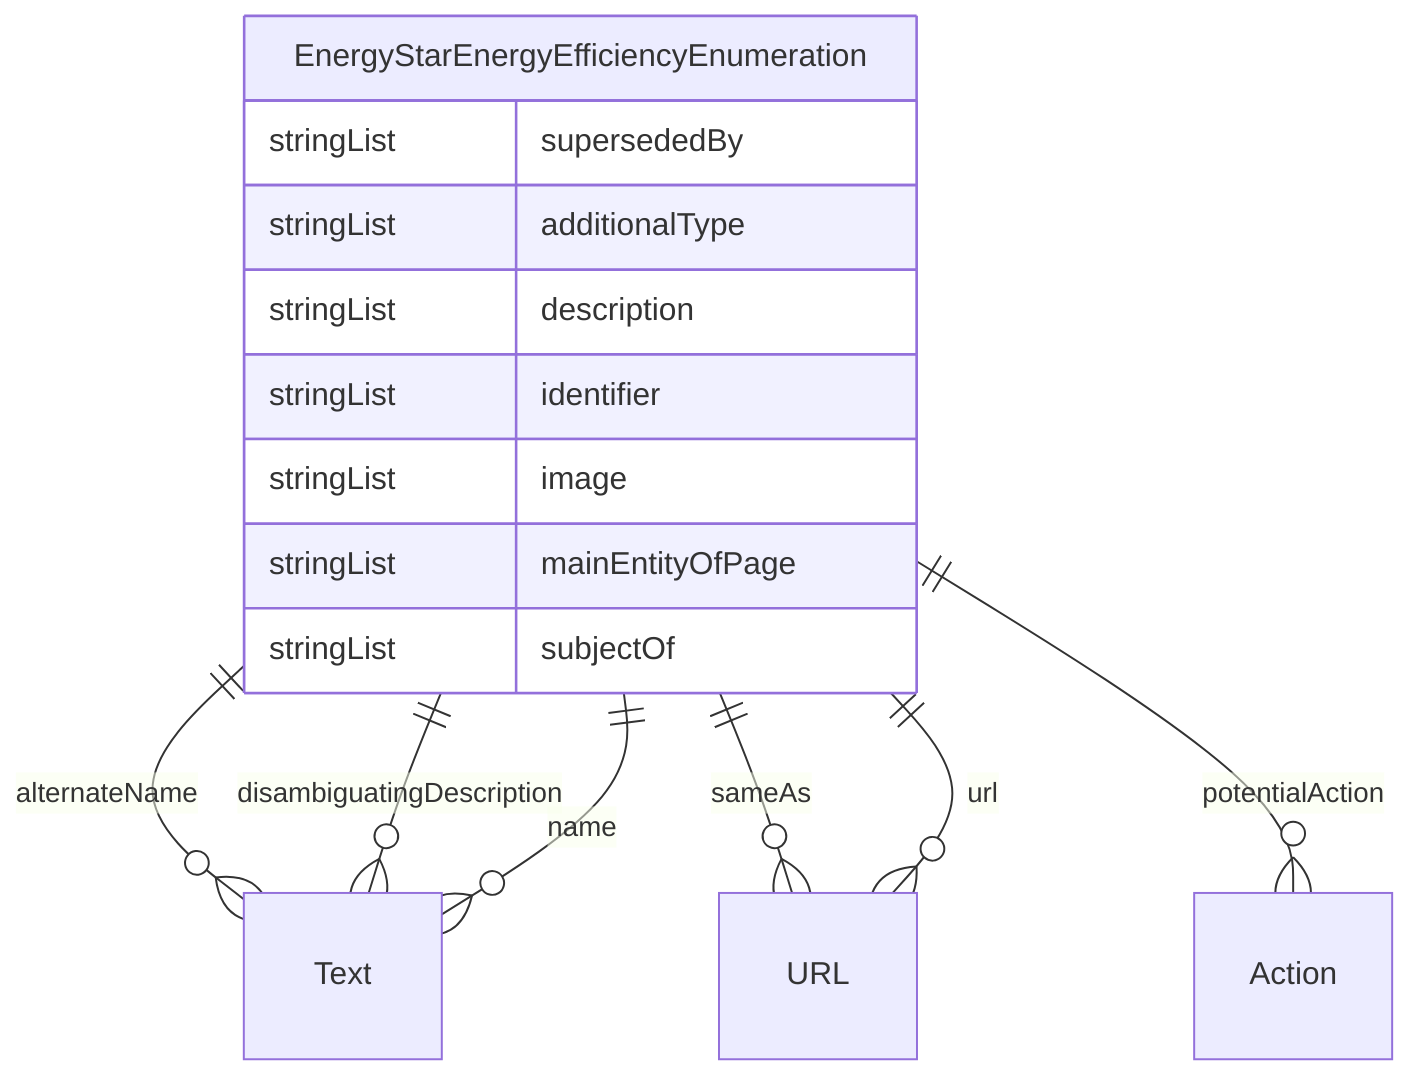 erDiagram
EnergyStarEnergyEfficiencyEnumeration {
    stringList supersededBy  
    stringList additionalType  
    stringList description  
    stringList identifier  
    stringList image  
    stringList mainEntityOfPage  
    stringList subjectOf  
}

EnergyStarEnergyEfficiencyEnumeration ||--}o Text : "alternateName"
EnergyStarEnergyEfficiencyEnumeration ||--}o Text : "disambiguatingDescription"
EnergyStarEnergyEfficiencyEnumeration ||--}o Text : "name"
EnergyStarEnergyEfficiencyEnumeration ||--}o URL : "sameAs"
EnergyStarEnergyEfficiencyEnumeration ||--}o Action : "potentialAction"
EnergyStarEnergyEfficiencyEnumeration ||--}o URL : "url"